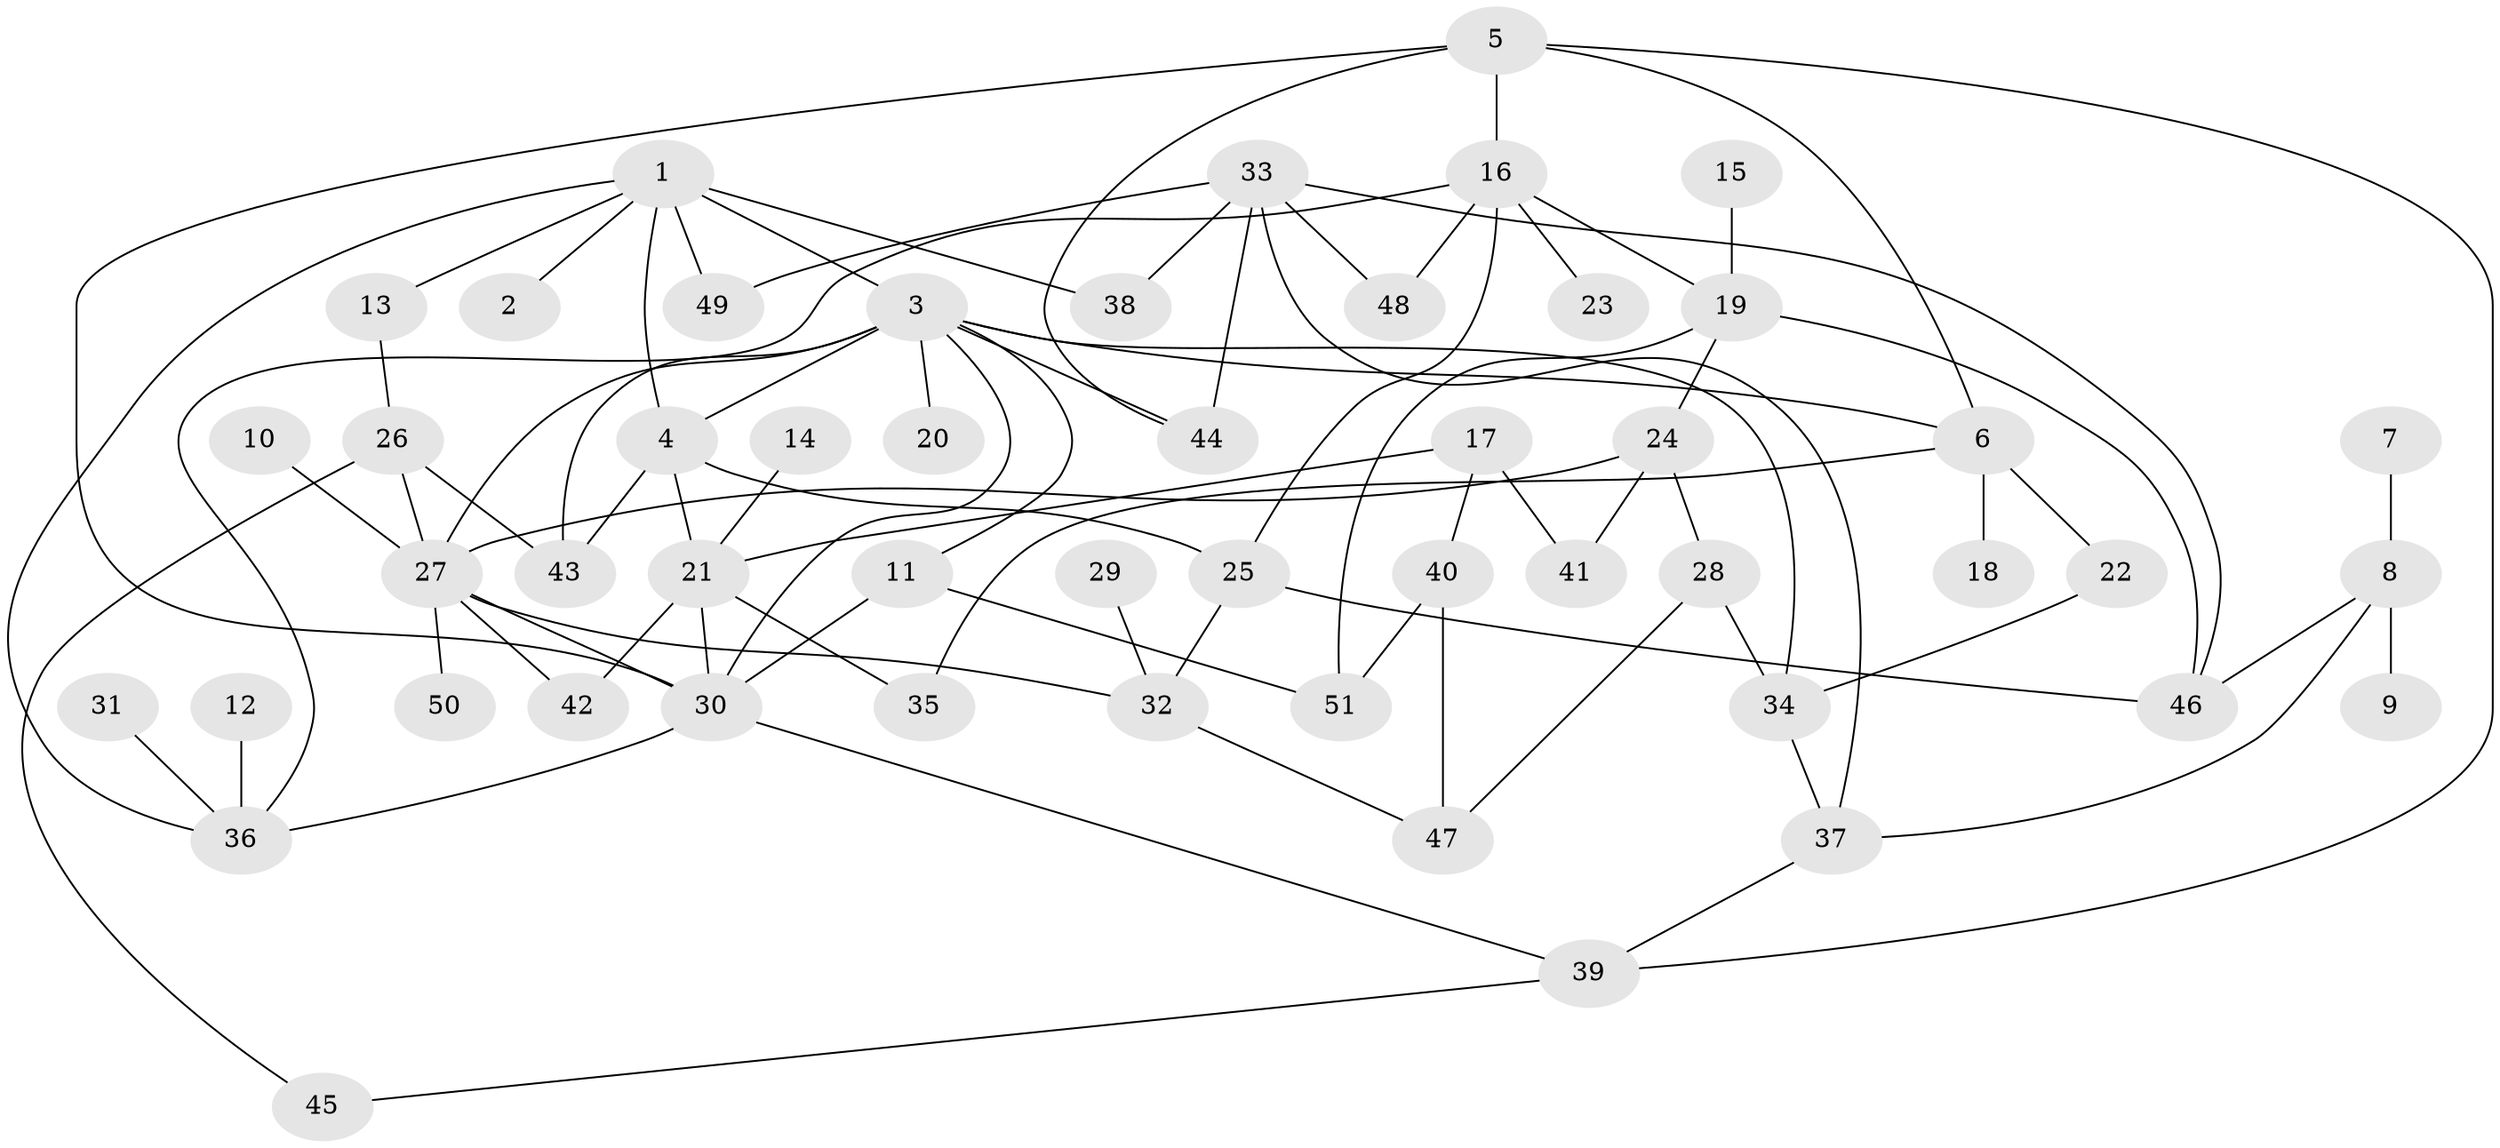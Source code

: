 // original degree distribution, {4: 0.1188118811881188, 11: 0.009900990099009901, 5: 0.0891089108910891, 8: 0.009900990099009901, 6: 0.019801980198019802, 1: 0.25742574257425743, 3: 0.19801980198019803, 2: 0.297029702970297}
// Generated by graph-tools (version 1.1) at 2025/49/03/09/25 03:49:23]
// undirected, 51 vertices, 83 edges
graph export_dot {
graph [start="1"]
  node [color=gray90,style=filled];
  1;
  2;
  3;
  4;
  5;
  6;
  7;
  8;
  9;
  10;
  11;
  12;
  13;
  14;
  15;
  16;
  17;
  18;
  19;
  20;
  21;
  22;
  23;
  24;
  25;
  26;
  27;
  28;
  29;
  30;
  31;
  32;
  33;
  34;
  35;
  36;
  37;
  38;
  39;
  40;
  41;
  42;
  43;
  44;
  45;
  46;
  47;
  48;
  49;
  50;
  51;
  1 -- 2 [weight=1.0];
  1 -- 3 [weight=2.0];
  1 -- 4 [weight=1.0];
  1 -- 13 [weight=1.0];
  1 -- 36 [weight=1.0];
  1 -- 38 [weight=1.0];
  1 -- 49 [weight=1.0];
  3 -- 4 [weight=1.0];
  3 -- 6 [weight=1.0];
  3 -- 11 [weight=1.0];
  3 -- 20 [weight=1.0];
  3 -- 27 [weight=1.0];
  3 -- 30 [weight=1.0];
  3 -- 34 [weight=1.0];
  3 -- 43 [weight=2.0];
  3 -- 44 [weight=1.0];
  4 -- 21 [weight=1.0];
  4 -- 25 [weight=1.0];
  4 -- 43 [weight=1.0];
  5 -- 6 [weight=1.0];
  5 -- 16 [weight=1.0];
  5 -- 30 [weight=1.0];
  5 -- 39 [weight=1.0];
  5 -- 44 [weight=1.0];
  6 -- 18 [weight=1.0];
  6 -- 22 [weight=1.0];
  6 -- 35 [weight=1.0];
  7 -- 8 [weight=1.0];
  8 -- 9 [weight=1.0];
  8 -- 37 [weight=1.0];
  8 -- 46 [weight=1.0];
  10 -- 27 [weight=1.0];
  11 -- 30 [weight=1.0];
  11 -- 51 [weight=1.0];
  12 -- 36 [weight=1.0];
  13 -- 26 [weight=1.0];
  14 -- 21 [weight=1.0];
  15 -- 19 [weight=1.0];
  16 -- 19 [weight=1.0];
  16 -- 23 [weight=1.0];
  16 -- 25 [weight=1.0];
  16 -- 36 [weight=1.0];
  16 -- 48 [weight=1.0];
  17 -- 21 [weight=1.0];
  17 -- 40 [weight=1.0];
  17 -- 41 [weight=1.0];
  19 -- 24 [weight=1.0];
  19 -- 46 [weight=1.0];
  19 -- 51 [weight=1.0];
  21 -- 30 [weight=1.0];
  21 -- 35 [weight=1.0];
  21 -- 42 [weight=1.0];
  22 -- 34 [weight=1.0];
  24 -- 27 [weight=1.0];
  24 -- 28 [weight=1.0];
  24 -- 41 [weight=1.0];
  25 -- 32 [weight=1.0];
  25 -- 46 [weight=1.0];
  26 -- 27 [weight=1.0];
  26 -- 43 [weight=1.0];
  26 -- 45 [weight=1.0];
  27 -- 30 [weight=1.0];
  27 -- 32 [weight=1.0];
  27 -- 42 [weight=1.0];
  27 -- 50 [weight=1.0];
  28 -- 34 [weight=1.0];
  28 -- 47 [weight=1.0];
  29 -- 32 [weight=1.0];
  30 -- 36 [weight=1.0];
  30 -- 39 [weight=1.0];
  31 -- 36 [weight=1.0];
  32 -- 47 [weight=1.0];
  33 -- 37 [weight=1.0];
  33 -- 38 [weight=1.0];
  33 -- 44 [weight=1.0];
  33 -- 46 [weight=1.0];
  33 -- 48 [weight=1.0];
  33 -- 49 [weight=1.0];
  34 -- 37 [weight=1.0];
  37 -- 39 [weight=1.0];
  39 -- 45 [weight=1.0];
  40 -- 47 [weight=1.0];
  40 -- 51 [weight=1.0];
}
